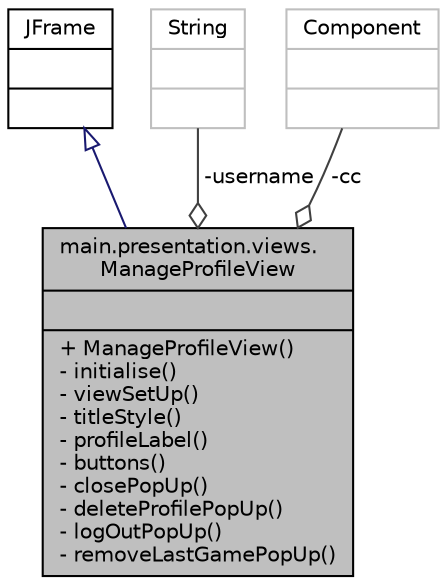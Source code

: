 digraph "main.presentation.views.ManageProfileView"
{
 // INTERACTIVE_SVG=YES
 // LATEX_PDF_SIZE
  edge [fontname="Helvetica",fontsize="10",labelfontname="Helvetica",labelfontsize="10"];
  node [fontname="Helvetica",fontsize="10",shape=record];
  Node1 [label="{main.presentation.views.\lManageProfileView\n||+ ManageProfileView()\l- initialise()\l- viewSetUp()\l- titleStyle()\l- profileLabel()\l- buttons()\l- closePopUp()\l- deleteProfilePopUp()\l- logOutPopUp()\l- removeLastGamePopUp()\l}",height=0.2,width=0.4,color="black", fillcolor="grey75", style="filled", fontcolor="black",tooltip=" "];
  Node2 -> Node1 [dir="back",color="midnightblue",fontsize="10",style="solid",arrowtail="onormal",fontname="Helvetica"];
  Node2 [label="{JFrame\n||}",height=0.2,width=0.4,color="black", fillcolor="white", style="filled",URL="$classJFrame.html",tooltip=" "];
  Node3 -> Node1 [color="grey25",fontsize="10",style="solid",label=" -username" ,arrowhead="odiamond",fontname="Helvetica"];
  Node3 [label="{String\n||}",height=0.2,width=0.4,color="grey75", fillcolor="white", style="filled",tooltip=" "];
  Node4 -> Node1 [color="grey25",fontsize="10",style="solid",label=" -cc" ,arrowhead="odiamond",fontname="Helvetica"];
  Node4 [label="{Component\n||}",height=0.2,width=0.4,color="grey75", fillcolor="white", style="filled",tooltip=" "];
}
